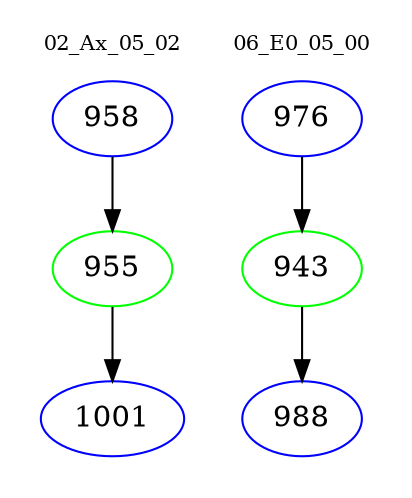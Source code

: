 digraph{
subgraph cluster_0 {
color = white
label = "02_Ax_05_02";
fontsize=10;
T0_958 [label="958", color="blue"]
T0_958 -> T0_955 [color="black"]
T0_955 [label="955", color="green"]
T0_955 -> T0_1001 [color="black"]
T0_1001 [label="1001", color="blue"]
}
subgraph cluster_1 {
color = white
label = "06_E0_05_00";
fontsize=10;
T1_976 [label="976", color="blue"]
T1_976 -> T1_943 [color="black"]
T1_943 [label="943", color="green"]
T1_943 -> T1_988 [color="black"]
T1_988 [label="988", color="blue"]
}
}

